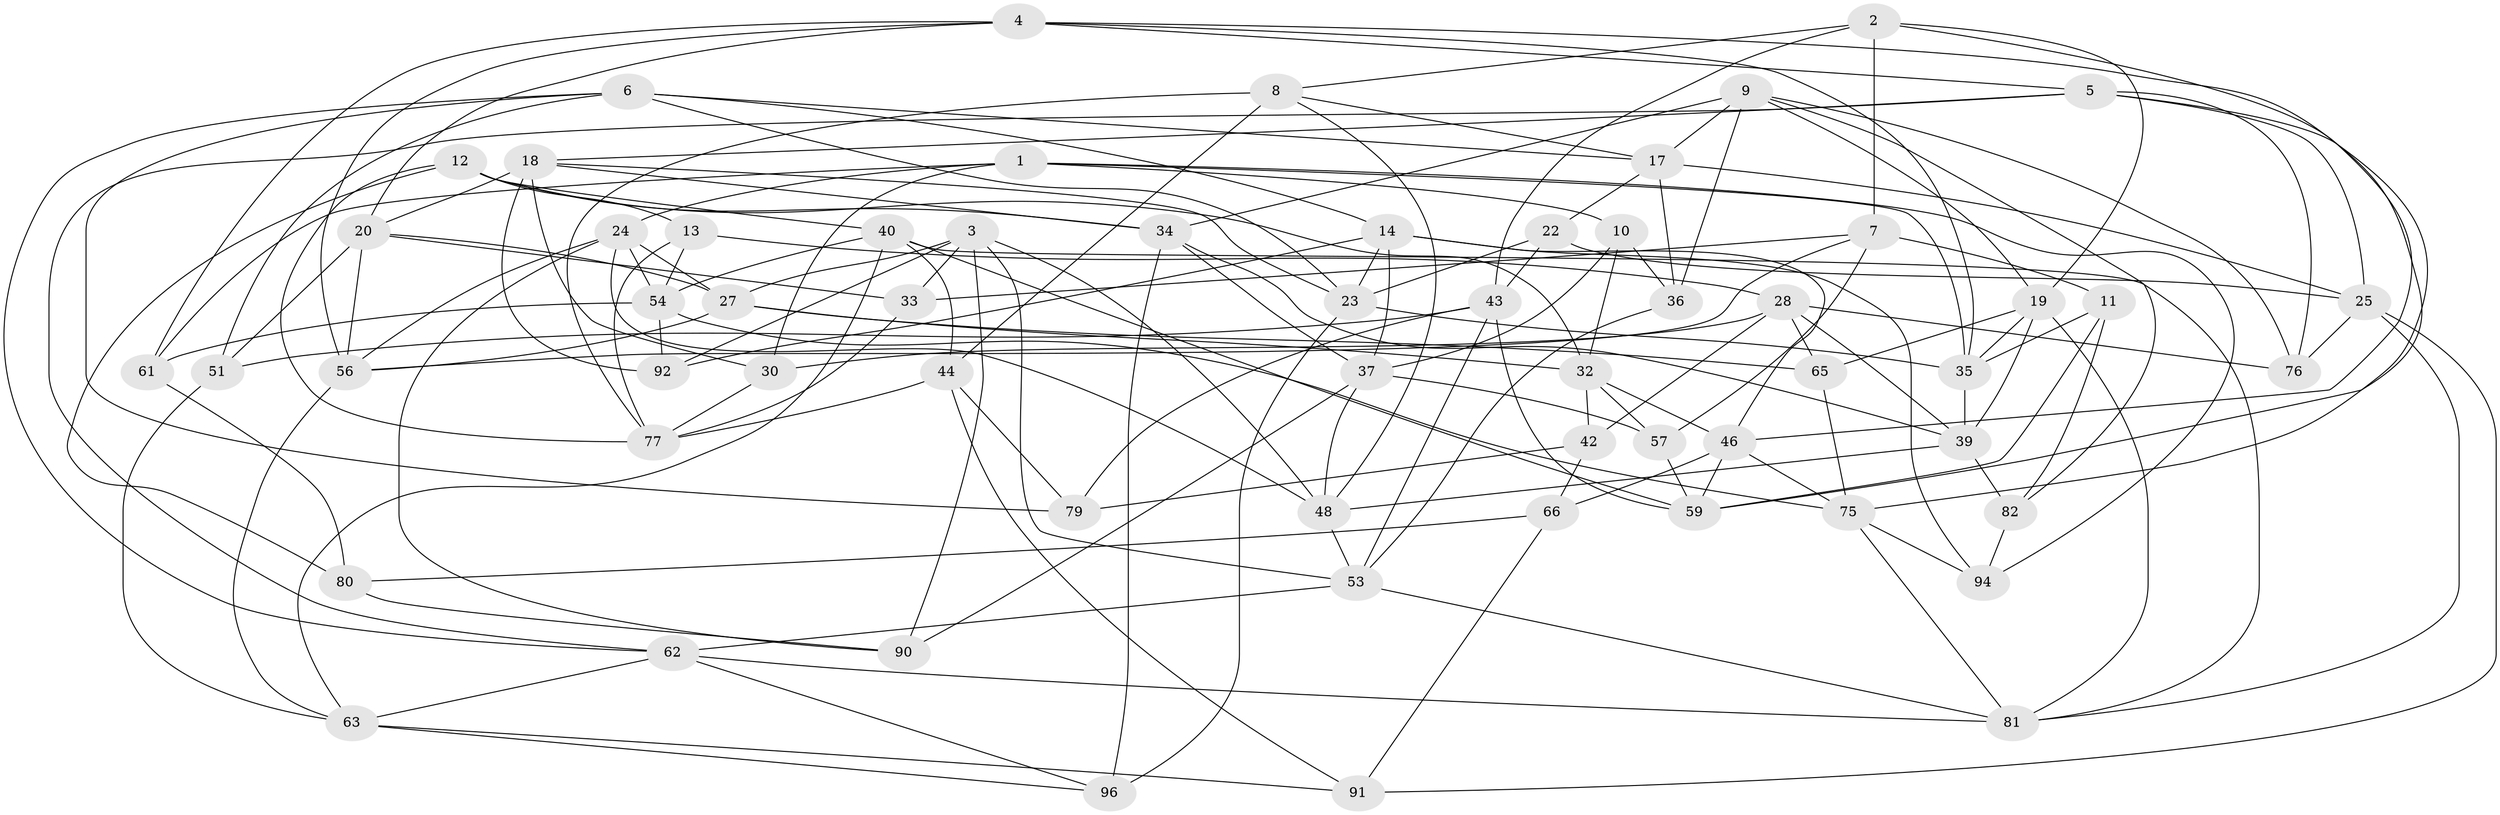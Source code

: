 // original degree distribution, {4: 1.0}
// Generated by graph-tools (version 1.1) at 2025/11/02/21/25 10:11:16]
// undirected, 61 vertices, 159 edges
graph export_dot {
graph [start="1"]
  node [color=gray90,style=filled];
  1 [super="+84"];
  2 [super="+31"];
  3 [super="+15"];
  4 [super="+55"];
  5 [super="+71"];
  6 [super="+89"];
  7 [super="+73"];
  8 [super="+29"];
  9 [super="+93"];
  10;
  11;
  12 [super="+87"];
  13;
  14 [super="+16"];
  17 [super="+69"];
  18 [super="+88"];
  19 [super="+21"];
  20 [super="+99"];
  22;
  23 [super="+72"];
  24 [super="+47"];
  25 [super="+26"];
  27 [super="+68"];
  28 [super="+95"];
  30;
  32 [super="+38"];
  33;
  34 [super="+70"];
  35 [super="+67"];
  36;
  37 [super="+64"];
  39 [super="+41"];
  40 [super="+45"];
  42;
  43 [super="+49"];
  44 [super="+52"];
  46 [super="+83"];
  48 [super="+50"];
  51;
  53 [super="+74"];
  54 [super="+60"];
  56 [super="+58"];
  57;
  59 [super="+97"];
  61;
  62 [super="+78"];
  63 [super="+98"];
  65;
  66;
  75 [super="+86"];
  76;
  77 [super="+100"];
  79;
  80;
  81 [super="+85"];
  82;
  90;
  91;
  92;
  94;
  96;
  1 -- 61;
  1 -- 30;
  1 -- 35;
  1 -- 24;
  1 -- 10;
  1 -- 94;
  2 -- 7 [weight=2];
  2 -- 8;
  2 -- 19;
  2 -- 43;
  2 -- 46;
  3 -- 48;
  3 -- 33;
  3 -- 90;
  3 -- 92;
  3 -- 53;
  3 -- 27;
  4 -- 61;
  4 -- 35;
  4 -- 56;
  4 -- 59;
  4 -- 5;
  4 -- 20;
  5 -- 75;
  5 -- 25;
  5 -- 18;
  5 -- 62;
  5 -- 76;
  6 -- 79;
  6 -- 51;
  6 -- 62;
  6 -- 14;
  6 -- 23;
  6 -- 17;
  7 -- 57;
  7 -- 33;
  7 -- 11;
  7 -- 56;
  8 -- 77;
  8 -- 17;
  8 -- 44 [weight=2];
  8 -- 48;
  9 -- 36;
  9 -- 76;
  9 -- 34;
  9 -- 17;
  9 -- 82;
  9 -- 19;
  10 -- 36;
  10 -- 37;
  10 -- 32;
  11 -- 35;
  11 -- 82;
  11 -- 59;
  12 -- 34;
  12 -- 13;
  12 -- 80;
  12 -- 32;
  12 -- 40;
  12 -- 77;
  13 -- 28;
  13 -- 77;
  13 -- 54;
  14 -- 92;
  14 -- 37;
  14 -- 94;
  14 -- 23;
  14 -- 46;
  17 -- 36;
  17 -- 25;
  17 -- 22;
  18 -- 92;
  18 -- 20;
  18 -- 34;
  18 -- 30;
  18 -- 23;
  19 -- 81;
  19 -- 35;
  19 -- 65;
  19 -- 39;
  20 -- 33;
  20 -- 56;
  20 -- 27;
  20 -- 51;
  22 -- 25;
  22 -- 23;
  22 -- 43;
  23 -- 35;
  23 -- 96;
  24 -- 56;
  24 -- 90;
  24 -- 48;
  24 -- 27;
  24 -- 54;
  25 -- 81;
  25 -- 91;
  25 -- 76;
  27 -- 32;
  27 -- 56;
  27 -- 65;
  28 -- 42;
  28 -- 39;
  28 -- 65;
  28 -- 30;
  28 -- 76;
  30 -- 77;
  32 -- 42;
  32 -- 57;
  32 -- 46;
  33 -- 77;
  34 -- 37;
  34 -- 96;
  34 -- 39;
  35 -- 39;
  36 -- 53;
  37 -- 90;
  37 -- 48;
  37 -- 57;
  39 -- 82;
  39 -- 48;
  40 -- 63;
  40 -- 54;
  40 -- 44;
  40 -- 59;
  40 -- 81;
  42 -- 66;
  42 -- 79;
  43 -- 59;
  43 -- 51;
  43 -- 53;
  43 -- 79;
  44 -- 79;
  44 -- 77;
  44 -- 91;
  46 -- 59;
  46 -- 75;
  46 -- 66;
  48 -- 53;
  51 -- 63;
  53 -- 81;
  53 -- 62;
  54 -- 61;
  54 -- 75;
  54 -- 92;
  56 -- 63;
  57 -- 59;
  61 -- 80;
  62 -- 96;
  62 -- 63;
  62 -- 81;
  63 -- 96;
  63 -- 91;
  65 -- 75;
  66 -- 80;
  66 -- 91;
  75 -- 94;
  75 -- 81;
  80 -- 90;
  82 -- 94;
}

